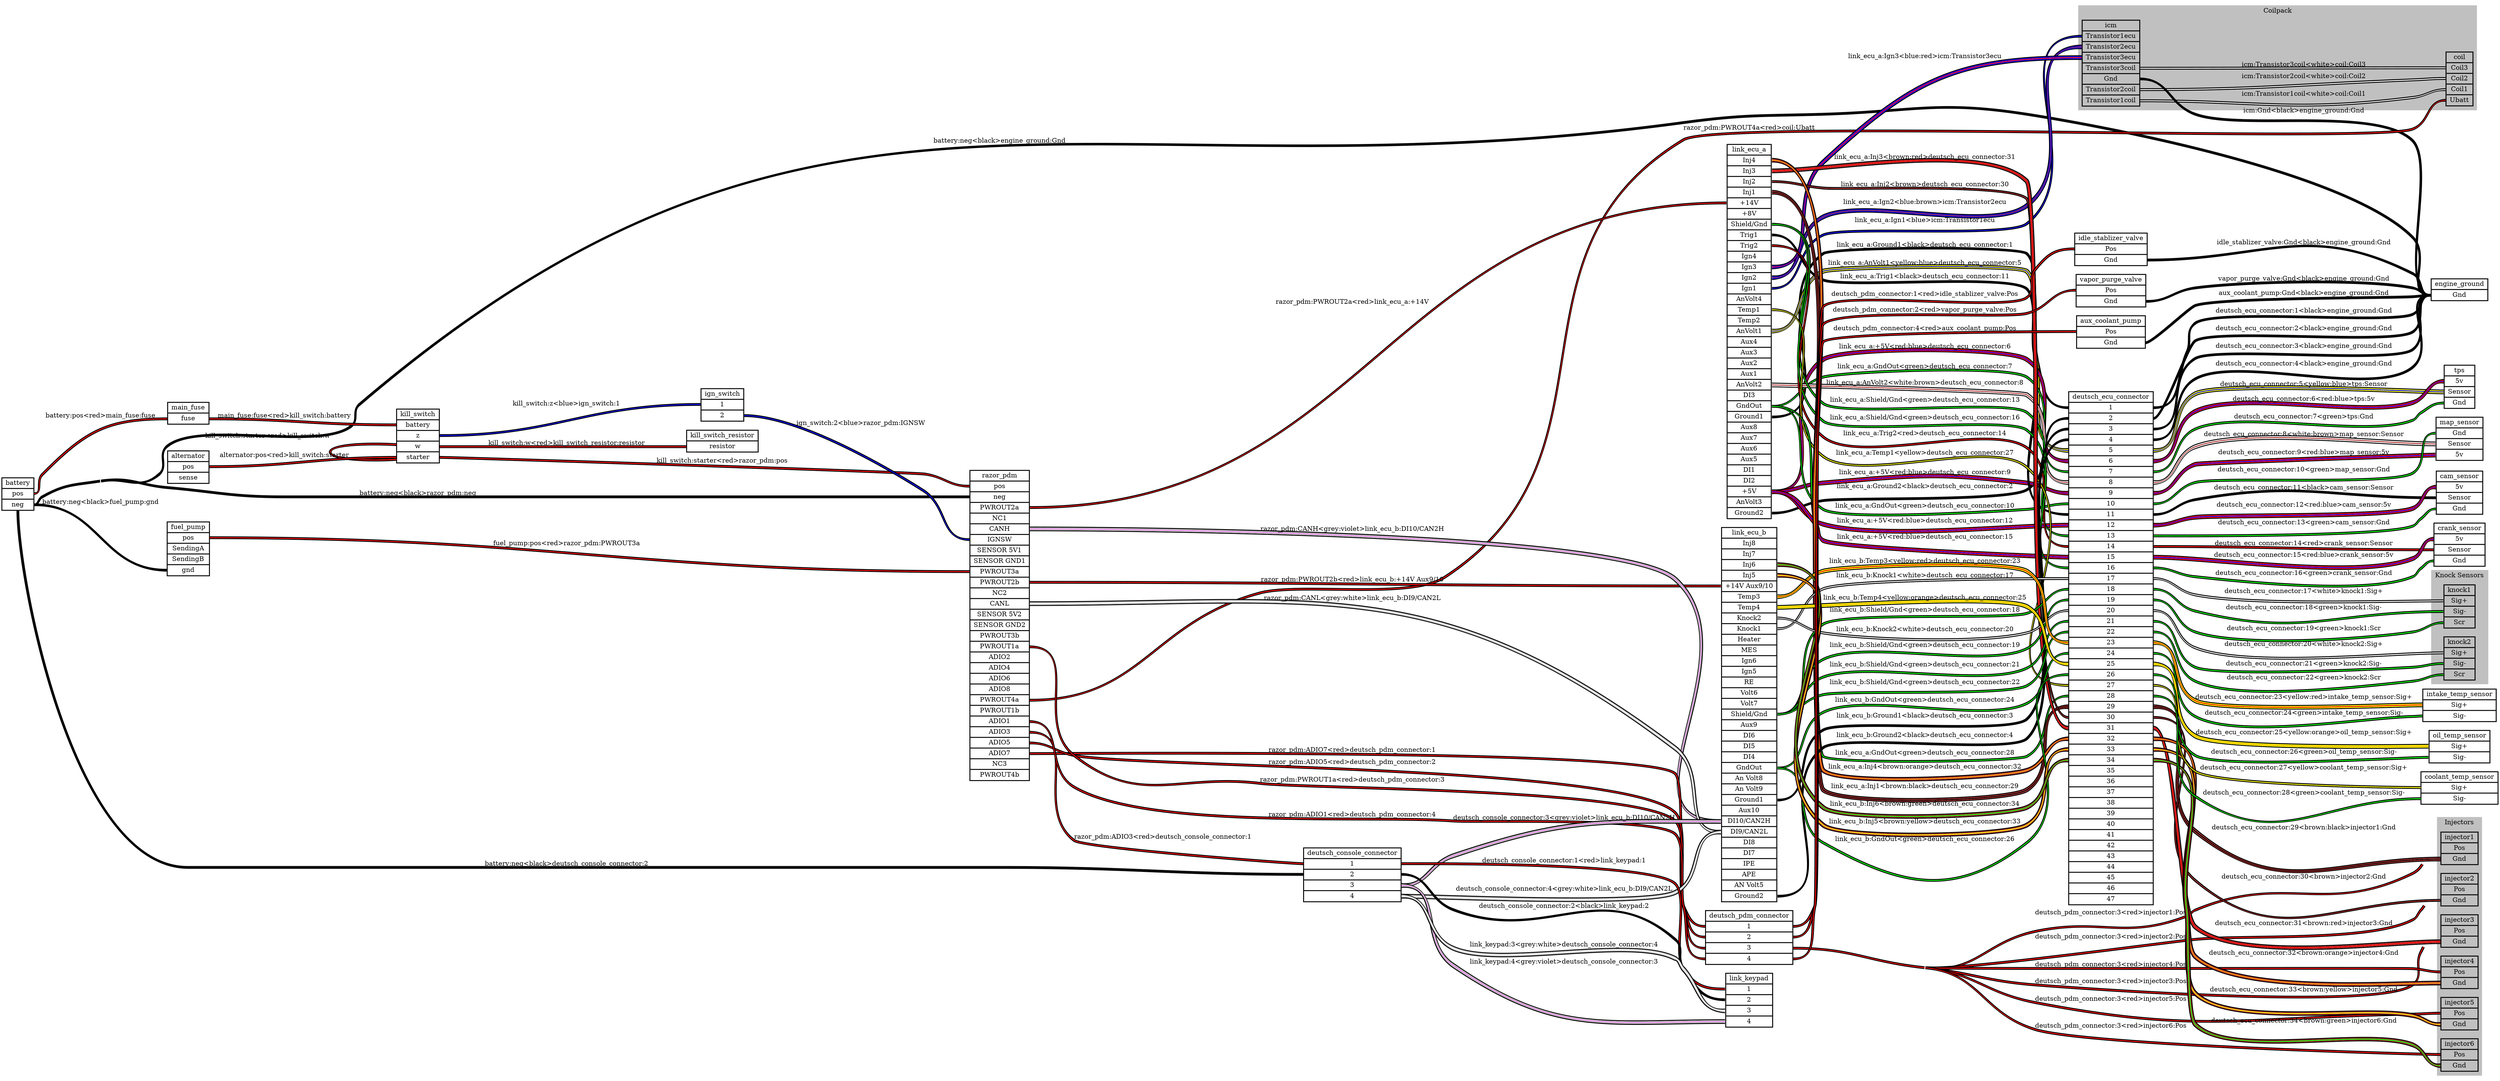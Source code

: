 graph "" {
	graph [bb="0,0,5375,2239.4",
		concentrate=True,
		rankdir=LR
	];
	node [label="\N"];
	subgraph "cluster_Knock Sensors" {
		graph [bb="5231.5,954.39,5353.5,1197.4",
			color=grey,
			label="Knock Sensors",
			lheight=0.21,
			lp="5292.5,1185.9",
			lwidth=1.47,
			style=filled
		];
		knock1	[height=1.2917,
			label="knock1 | <Sig+> Sig+ | <Sig-> Sig- | <Scr> Scr ",
			pos="5292,1119.4",
			rects="5258.5,1142.4,5325.5,1165.4 5258.5,1119.4,5325.5,1142.4 5258.5,1096.4,5325.5,1119.4 5258.5,1073.4,5325.5,1096.4",
			shape=record,
			style=bold,
			width=0.93056];
		knock2	[height=1.2917,
			label="knock2 | <Sig+> Sig+ | <Sig-> Sig- | <Scr> Scr ",
			pos="5292,1008.4",
			rects="5258.5,1031.4,5325.5,1054.4 5258.5,1008.4,5325.5,1031.4 5258.5,985.39,5325.5,1008.4 5258.5,962.39,5325.5,985.39",
			shape=record,
			style=bold,
			width=0.93056];
	}
	subgraph cluster_Injectors {
		graph [bb="5244,78.39,5340,627.39",
			color=grey,
			label=Injectors,
			lheight=0.21,
			lp="5292,615.89",
			lwidth=0.89,
			style=filled
		];
		injector1	[height=0.97222,
			label="injector1 | <Pos> Pos | <Gnd> Gnd ",
			pos="5292,561.39",
			rects="5252,572.89,5332,595.89 5252,549.89,5332,572.89 5252,526.89,5332,549.89",
			shape=record,
			style=bold,
			width=1.1111];
		injector2	[height=0.97222,
			label="injector2 | <Pos> Pos | <Gnd> Gnd ",
			pos="5292,473.39",
			rects="5252,484.89,5332,507.89 5252,461.89,5332,484.89 5252,438.89,5332,461.89",
			shape=record,
			style=bold,
			width=1.1111];
		injector3	[height=0.97222,
			label="injector3 | <Pos> Pos | <Gnd> Gnd ",
			pos="5292,385.39",
			rects="5252,396.89,5332,419.89 5252,373.89,5332,396.89 5252,350.89,5332,373.89",
			shape=record,
			style=bold,
			width=1.1111];
		injector4	[height=0.97222,
			label="injector4 | <Pos> Pos | <Gnd> Gnd ",
			pos="5292,297.39",
			rects="5252,308.89,5332,331.89 5252,285.89,5332,308.89 5252,262.89,5332,285.89",
			shape=record,
			style=bold,
			width=1.1111];
		injector5	[height=0.97222,
			label="injector5 | <Pos> Pos | <Gnd> Gnd ",
			pos="5292,209.39",
			rects="5252,220.89,5332,243.89 5252,197.89,5332,220.89 5252,174.89,5332,197.89",
			shape=record,
			style=bold,
			width=1.1111];
		injector6	[height=0.97222,
			label="injector6 | <Pos> Pos | <Gnd> Gnd ",
			pos="5292,121.39",
			rects="5252,132.89,5332,155.89 5252,109.89,5332,132.89 5252,86.89,5332,109.89",
			shape=record,
			style=bold,
			width=1.1111];
	}
	subgraph cluster_Coilpack {
		graph [bb="4471.5,2008.4,5329,2231.4",
			color=grey,
			label=Coilpack,
			lheight=0.21,
			lp="4900.2,2219.9",
			lwidth=0.85,
			style=filled
		];
		icm	[height=2.5694,
			label="icm | <Transistor1ecu> Transistor1ecu | <Transistor2ecu> Transistor2ecu | <Transistor3ecu> Transistor3ecu | <Transistor3coil> Transistor3coil | <\
Gnd> Gnd | <Transistor2coil> Transistor2coil | <Transistor1coil> Transistor1coil ",
			pos="4541.5,2108.4",
			rects="4479.5,2177.4,4603.5,2200.4 4479.5,2154.4,4603.5,2177.4 4479.5,2131.4,4603.5,2154.4 4479.5,2108.4,4603.5,2131.4 4479.5,2085.4,4603.5,\
2108.4 4479.5,2062.4,4603.5,2085.4 4479.5,2039.4,4603.5,2062.4 4479.5,2016.4,4603.5,2039.4",
			shape=record,
			style=bold,
			width=1.7222];
		coil	[height=1.6111,
			label="coil | <Coil3> Coil3 | <Coil2> Coil2 | <Coil1> Coil1 | <Ubatt> Ubatt ",
			pos="5292,2089.4",
			rects="5263,2123.9,5321,2146.9 5263,2100.9,5321,2123.9 5263,2077.9,5321,2100.9 5263,2054.9,5321,2077.9 5263,2031.9,5321,2054.9",
			shape=record,
			style=bold,
			width=0.80556];
		icm:Transistor1coil -- coil:Coil1	[color="black:white:black",
			label="icm:Transistor1coil<white>coil:Coil1",
			labeltooltip="icm:Transistor1coil<white>coil:Coil1",
			lp="4957,2067.9",
			penwidth=2,
			pos="4604.5,2027.4 4657.4,2027.4 4670.3,2033.9 4723,2037.4 4930.8,2051.3 4983.2,2046.5 5191,2060.4 5222.6,2062.5 5230.3,2066.4 5262,2066.4"];
		icm:Transistor2coil -- coil:Coil2	[color="black:white:black",
			label="icm:Transistor2coil<white>coil:Coil2",
			labeltooltip="icm:Transistor2coil<white>coil:Coil2",
			lp="4957,2099.9",
			penwidth=2,
			pos="4604.5,2050.4 4658.3,2050.4 4669.5,2069.1 4723,2075.4 4961,2103.4 5022.4,2089.4 5262,2089.4"];
		icm:Transistor3coil -- coil:Coil3	[color="black:white:black",
			label="icm:Transistor3coil<white>coil:Coil3",
			labeltooltip="icm:Transistor3coil<white>coil:Coil3",
			lp="4957,2125.9",
			penwidth=2,
			pos="4604.5,2096.4 4657.6,2096.4 4670,2108 4723,2111.4 4962.1,2126.7 5022.4,2112.4 5262,2112.4"];
	}
	engine_ground	[height=0.65278,
		label="engine_ground | <Gnd> Gnd ",
		pos="5292,1798.4",
		rects="5231,1798.4,5353,1821.4 5231,1775.4,5353,1798.4",
		shape=record,
		style=bold,
		width=1.6944];
	icm:Gnd -- engine_ground:Gnd	[color="black:black:black",
		label="icm:Gnd<black>engine_ground:Gnd",
		labeltooltip="icm:Gnd<black>engine_ground:Gnd",
		lp="4957,2025.9",
		penwidth=2,
		pos="4604.5,2073.4 4662.6,2073.4 4667.2,2034.4 4723,2018.4 4823.7,1989.5 5113.4,2030.8 5191,1960.4 5249.7,1907.1 5150.7,1786.4 5230,1786.4"];
	battery	[height=0.97222,
		label="battery | <pos> pos | <neg> neg ",
		pos="34.5,767.39",
		rects="0,778.89,69,801.89 0,755.89,69,778.89 0,732.89,69,755.89",
		shape=record,
		style=bold,
		width=0.95833];
	battery:neg -- engine_ground:Gnd	[color="black:black:black",
		label="battery:neg<black>engine_ground:Gnd",
		labeltooltip="battery:neg<black>engine_ground:Gnd",
		lp="2148.5,1953.9",
		penwidth=2,
		pos="69,744.39 99.834,744.39 78.895,781.64 87,811.39 224.56,1316.3 -122.83,1946.4 400.5,1946.4 400.5,1946.4 400.5,1946.4 4542.5,1946.4 \
4687,1946.4 5076.4,1986.4 5191,1898.4 5232.8,1866.3 5177.3,1786.4 5230,1786.4"];
	main_fuse	[height=0.65278,
		label="main_fuse | <fuse> fuse ",
		pos="401.5,735.39",
		rects="357,735.39,446,758.39 357,712.39,446,735.39",
		shape=record,
		style=bold,
		width=1.2361];
	battery:pos -- main_fuse:fuse	[color="black:red:black",
		label="battery:pos<red>main_fuse:fuse",
		labeltooltip="battery:pos<red>main_fuse:fuse",
		lp="212.5,752.89",
		penwidth=2,
		pos="69,767.39 81.633,767.39 75.814,751.26 87,745.39 193.21,689.64 236.05,723.39 356,723.39"];
	razor_pdm	[height=9.2778,
		label="razor_pdm | <pos> pos | <neg> neg | <PWROUT2a> PWROUT2a | <NC1> NC1 | <CANH> CANH | <IGNSW> IGNSW | <SENSOR 5V1> SENSOR 5V1 | <SENSOR \
GND1> SENSOR GND1 | <PWROUT3a> PWROUT3a | <PWROUT2b> PWROUT2b | <NC2> NC2 | <CANL> CANL | <SENSOR 5V2> SENSOR 5V2 | <SENSOR GND2> \
SENSOR GND2 | <PWROUT3b> PWROUT3b | <PWROUT1a> PWROUT1a | <ADIO2> ADIO2 | <ADIO4> ADIO4 | <ADIO6> ADIO6 | <ADIO8> ADIO8 | <PWROUT4a> \
PWROUT4a | <PWROUT1b> PWROUT1b | <ADIO1> ADIO1 | <ADIO3> ADIO3 | <ADIO5> ADIO5 | <ADIO7> ADIO7 | <NC3> NC3 | <PWROUT4b> PWROUT4b ",
		pos="2148.5,569.39",
		rects="2084.5,879.89,2212.5,902.89 2084.5,856.89,2212.5,879.89 2084.5,833.89,2212.5,856.89 2084.5,810.89,2212.5,833.89 2084.5,787.89,2212.5,\
810.89 2084.5,764.89,2212.5,787.89 2084.5,741.89,2212.5,764.89 2084.5,718.89,2212.5,741.89 2084.5,695.89,2212.5,718.89 2084.5,672.89,\
2212.5,695.89 2084.5,649.89,2212.5,672.89 2084.5,626.89,2212.5,649.89 2084.5,603.89,2212.5,626.89 2084.5,580.89,2212.5,603.89 2084.5,\
557.89,2212.5,580.89 2084.5,534.89,2212.5,557.89 2084.5,511.89,2212.5,534.89 2084.5,488.89,2212.5,511.89 2084.5,465.89,2212.5,488.89 \
2084.5,442.89,2212.5,465.89 2084.5,419.89,2212.5,442.89 2084.5,396.89,2212.5,419.89 2084.5,373.89,2212.5,396.89 2084.5,350.89,2212.5,\
373.89 2084.5,327.89,2212.5,350.89 2084.5,304.89,2212.5,327.89 2084.5,281.89,2212.5,304.89 2084.5,258.89,2212.5,281.89 2084.5,235.89,\
2212.5,258.89",
		shape=record,
		style=bold,
		width=1.7778];
	battery:neg -- razor_pdm:neg	[color="black:black:black",
		label="battery:neg<black>razor_pdm:neg",
		labeltooltip="battery:neg<black>razor_pdm:neg",
		lp="896,585.89",
		penwidth=2,
		pos="609.5,592.39 850.04,579.67 1498.4,481.47 1693,623.39 1712.4,637.55 1692.7,658.84 1711,674.39 1806.4,755.25 1880.8,659.02 1988,723.39 \
2046.9,758.77 2014.8,845.05 2083.1,845.39"];
	fuel_pump	[height=1.6111,
		label="fuel_pump | <pos> pos | <SendingA> SendingA | <SendingB> SendingB | <gnd> gnd ",
		pos="401.5,835.39",
		rects="356,869.89,447,892.89 356,846.89,447,869.89 356,823.89,447,846.89 356,800.89,447,823.89 356,777.89,447,800.89",
		shape=record,
		style=bold,
		width=1.2639];
	battery:neg -- fuel_pump:gnd	[color="black:black:black",
		label="battery:neg<black>fuel_pump:gnd",
		labeltooltip="battery:neg<black>fuel_pump:gnd",
		lp="212.5,799.89",
		penwidth=2,
		pos="69,744.39 79.704,744.39 77.214,756.05 87,760.39 196.94,809.1 235.75,789.39 356,789.39"];
	deutsch_console_connector	[height=1.6111,
		label="deutsch_console_connector | <1> 1 | <2> 2 | <3> 3 | <4> 4 ",
		pos="2908,123.39",
		rects="2803,157.89,3013,180.89 2803,134.89,3013,157.89 2803,111.89,3013,134.89 2803,88.89,3013,111.89 2803,65.89,3013,88.89",
		shape=record,
		style=bold,
		width=2.9167];
	battery:neg -- deutsch_console_connector:2	[color="black:black:black",
		label="battery:neg<black>deutsch_console_connector:2",
		labeltooltip="battery:neg<black>deutsch_console_connector:2",
		lp="1216,487.89",
		penwidth=2,
		pos="69,744.39 86.889,744.39 73.591,720.23 87,708.39 182.05,624.47 232.03,639.99 356,613.39 465.67,589.85 495.57,599.66 607.5,592.39;\
609.5,592.39 649.42,588.54 1966.6,234.06 2006,226.39 2356.1,158.14 2445.3,123.39 2802,123.39"];
	kill_switch	[height=1.6111,
		label="kill_switch | <battery> battery | <z> z | <w> w | <starter> starter ",
		pos="896,703.39",
		rects="850,737.89,942,760.89 850,714.89,942,737.89 850,691.89,942,714.89 850,668.89,942,691.89 850,645.89,942,668.89",
		shape=record,
		style=bold,
		width=1.2778];
	main_fuse:fuse -- kill_switch:battery	[color="black:red:black",
		label="main_fuse:fuse<red>kill_switch:battery",
		labeltooltip="main_fuse:fuse<red>kill_switch:battery",
		lp="608.5,732.89",
		penwidth=2,
		pos="447,723.39 625.67,723.39 670.33,726.39 849,726.39"];
	razor_pdm:PWROUT4a -- coil:Ubatt	[color="black:red:black",
		label="razor_pdm:PWROUT4a<red>coil:Ubatt",
		labeltooltip="razor_pdm:PWROUT4a<red>coil:Ubatt",
		lp="3762.5,1978.9",
		penwidth=2,
		pos="2213.5,408.39 2276.6,408.39 2253.5,483.34 2309,513.39 2624.9,684.53 2826.6,417.8 3107,642.39 3587.1,1026.9 3131.2,1555.3 3621,1927.4 \
3728.2,2008.8 3787.8,1950.8 3922,1960.4 4062.7,1970.4 5055.4,1963.6 5191,2002.4 5226,2012.4 5225.6,2043.4 5262,2043.4"];
	razor_pdm:ADIO3 -- deutsch_console_connector:1	[color="black:red:black",
		label="razor_pdm:ADIO3<red>deutsch_console_connector:1",
		labeltooltip="razor_pdm:ADIO3<red>deutsch_console_connector:1",
		lp="2500,330.89",
		penwidth=2,
		pos="2213.5,339.39 2268.2,339.39 2646,252.42 2691,221.39 2702.6,213.41 2698.5,204.71 2709,195.39 2744,164.41 2755.3,146.39 2802,146.39"];
	link_ecu_a	[height=11.194,
		label="link_ecu_a | <Inj4> Inj4 | <Inj3> Inj3 | <Inj2> Inj2 | <Inj1> Inj1 | <+14V> +14V | <+8V> +8V | <Shield/Gnd> Shield/Gnd | <Trig1> \
Trig1 | <Trig2> Trig2 | <Ign4> Ign4 | <Ign3> Ign3 | <Ign2> Ign2 | <Ign1> Ign1 | <AnVolt4> AnVolt4 | <Temp1> Temp1 | <Temp2> Temp2 | <\
AnVolt1> AnVolt1 | <Aux4> Aux4 | <Aux3> Aux3 | <Aux2> Aux2 | <Aux1> Aux1 | <AnVolt2> AnVolt2 | <DI3> DI3 | <GndOut> GndOut | <Ground1> \
Ground1 | <Aux8> Aux8 | <Aux7> Aux7 | <Aux6> Aux6 | <Aux5> Aux5 | <DI1> DI1 | <DI2> DI2 | <+5V> +5V | <AnVolt3> AnVolt3 | <Ground2> \
Ground2 ",
		pos="3762.5,1515.4",
		rects="3715,1894.9,3810,1917.9 3715,1871.9,3810,1894.9 3715,1848.9,3810,1871.9 3715,1825.9,3810,1848.9 3715,1802.9,3810,1825.9 3715,1779.9,\
3810,1802.9 3715,1756.9,3810,1779.9 3715,1733.9,3810,1756.9 3715,1710.9,3810,1733.9 3715,1687.9,3810,1710.9 3715,1664.9,3810,1687.9 \
3715,1641.9,3810,1664.9 3715,1618.9,3810,1641.9 3715,1595.9,3810,1618.9 3715,1572.9,3810,1595.9 3715,1549.9,3810,1572.9 3715,1526.9,\
3810,1549.9 3715,1503.9,3810,1526.9 3715,1480.9,3810,1503.9 3715,1457.9,3810,1480.9 3715,1434.9,3810,1457.9 3715,1411.9,3810,1434.9 \
3715,1388.9,3810,1411.9 3715,1365.9,3810,1388.9 3715,1342.9,3810,1365.9 3715,1319.9,3810,1342.9 3715,1296.9,3810,1319.9 3715,1273.9,\
3810,1296.9 3715,1250.9,3810,1273.9 3715,1227.9,3810,1250.9 3715,1204.9,3810,1227.9 3715,1181.9,3810,1204.9 3715,1158.9,3810,1181.9 \
3715,1135.9,3810,1158.9 3715,1112.9,3810,1135.9",
		shape=record,
		style=bold,
		width=1.3194];
	razor_pdm:PWROUT2a -- link_ecu_a:"+14V"	[color="black:red:black",
		label="razor_pdm:PWROUT2a<red>link_ecu_a:+14V",
		labeltooltip="razor_pdm:PWROUT2a<red>link_ecu_a:+14V",
		lp="2908,1495.9",
		penwidth=2,
		pos="2213.5,822.39 3007.2,822.39 2919.8,1791.4 3713.5,1791.4"];
	link_ecu_b	[height=11.194,
		label="link_ecu_b | <Inj8> Inj8 | <Inj7> Inj7 | <Inj6> Inj6 | <Inj5> Inj5 | <+14V Aux9/10> +14V Aux9/10 | <Temp3> Temp3 | <Temp4> Temp4 | <\
Knock2> Knock2 | <Knock1> Knock1 | <Heater> Heater | <MES> MES | <Ign6> Ign6 | <Ign5> Ign5 | <RE> RE | <Volt6> Volt6 | <Volt7> Volt7 | <\
Shield/Gnd> Shield/Gnd | <Aux9> Aux9 | <DI6> DI6 | <DI5> DI5 | <DI4> DI4 | <GndOut> GndOut | <An Volt8> An Volt8 | <An Volt9> An \
Volt9 | <Ground1> Ground1 | <Aux10> Aux10 | <DI10/CAN2H> DI10/CAN2H | <DI9/CAN2L> DI9/CAN2L | <DI8> DI8 | <DI7> DI7 | <IPE> IPE | <\
APE> APE | <AN Volt5> AN Volt5 | <Ground2> Ground2 ",
		pos="3762.5,691.39",
		rects="3703,1070.9,3822,1093.9 3703,1047.9,3822,1070.9 3703,1024.9,3822,1047.9 3703,1001.9,3822,1024.9 3703,978.89,3822,1001.9 3703,955.89,\
3822,978.89 3703,932.89,3822,955.89 3703,909.89,3822,932.89 3703,886.89,3822,909.89 3703,863.89,3822,886.89 3703,840.89,3822,863.89 \
3703,817.89,3822,840.89 3703,794.89,3822,817.89 3703,771.89,3822,794.89 3703,748.89,3822,771.89 3703,725.89,3822,748.89 3703,702.89,\
3822,725.89 3703,679.89,3822,702.89 3703,656.89,3822,679.89 3703,633.89,3822,656.89 3703,610.89,3822,633.89 3703,587.89,3822,610.89 \
3703,564.89,3822,587.89 3703,541.89,3822,564.89 3703,518.89,3822,541.89 3703,495.89,3822,518.89 3703,472.89,3822,495.89 3703,449.89,\
3822,472.89 3703,426.89,3822,449.89 3703,403.89,3822,426.89 3703,380.89,3822,403.89 3703,357.89,3822,380.89 3703,334.89,3822,357.89 \
3703,311.89,3822,334.89 3703,288.89,3822,311.89",
		shape=record,
		style=bold,
		width=1.6528];
	razor_pdm:PWROUT2b -- link_ecu_b:"+14V Aux9/10"	[color="black:red:black",
		label="razor_pdm:PWROUT2b<red>link_ecu_b:+14V Aux9/10",
		labeltooltip="razor_pdm:PWROUT2b<red>link_ecu_b:+14V Aux9/10",
		lp="2908,714.89",
		penwidth=2,
		pos="2213.5,661.39 2257.6,661.39 2265.5,681.09 2309,688.39 2451,712.23 3483.3,682.27 3603,762.39 3687,818.63 3600.4,967.39 3701.5,967.39"];
	razor_pdm:CANH -- link_ecu_b:"DI10/CAN2H"	[color="black:grey:violet:grey:black",
		label="razor_pdm:CANH<grey:violet>link_ecu_b:DI10/CAN2H",
		labeltooltip="razor_pdm:CANH<grey:violet>link_ecu_b:DI10/CAN2H",
		lp="2908,924.89",
		penwidth=2,
		pos="2213.5,776.39 2831.2,776.39 3104,1113.5 3603,749.39 3712.3,669.65 3566.2,461.39 3701.5,461.39"];
	razor_pdm:CANL -- link_ecu_b:"DI9/CAN2L"	[color="black:grey:white:grey:black",
		label="razor_pdm:CANL<grey:white>link_ecu_b:DI9/CAN2L",
		labeltooltip="razor_pdm:CANL<grey:white>link_ecu_b:DI9/CAN2L",
		lp="2908,581.89",
		penwidth=2,
		pos="2213.5,615.39 2879.5,615.39 3035.5,438.39 3701.5,438.39"];
	deutsch_pdm_connector	[height=1.6111,
		label="deutsch_pdm_connector | <1> 1 | <2> 2 | <3> 3 | <4> 4 ",
		pos="3762.5,212.39",
		rects="3668.5,246.89,3856.5,269.89 3668.5,223.89,3856.5,246.89 3668.5,200.89,3856.5,223.89 3668.5,177.89,3856.5,200.89 3668.5,154.89,3856.5,\
177.89",
		shape=record,
		style=bold,
		width=2.6111];
	razor_pdm:ADIO7 -- deutsch_pdm_connector:1	[color="black:red:black",
		label="razor_pdm:ADIO7<red>deutsch_pdm_connector:1",
		labeltooltip="razor_pdm:ADIO7<red>deutsch_pdm_connector:1",
		lp="2908,348.89",
		penwidth=2,
		pos="2213.5,293.39 2312.9,293.39 3025.5,284.44 3107,341.39 3122.6,352.33 3108.9,370.1 3125,380.39 3214.5,437.64 3521.6,448.59 3603,380.39 \
3638,351.11 3599.4,319.52 3621,279.39 3634.5,254.35 3639,235.39 3667.5,235.39"];
	razor_pdm:ADIO5 -- deutsch_pdm_connector:2	[color="black:red:black",
		label="razor_pdm:ADIO5<red>deutsch_pdm_connector:2",
		labeltooltip="razor_pdm:ADIO5<red>deutsch_pdm_connector:2",
		lp="2908,268.89",
		penwidth=2,
		pos="2213.5,316.39 2257.7,316.39 2265.4,295.9 2309,288.39 2383.5,275.56 3591.9,212.39 3667.5,212.39"];
	razor_pdm:PWROUT1a -- deutsch_pdm_connector:3	[color="black:red:black",
		label="razor_pdm:PWROUT1a<red>deutsch_pdm_connector:3",
		labeltooltip="razor_pdm:PWROUT1a<red>deutsch_pdm_connector:3",
		lp="2908,485.89",
		penwidth=2,
		pos="2213.5,523.39 2291.3,523.39 3545,407.2 3603,355.39 3628.9,332.26 3608.9,311.94 3621,279.39 3636.6,237.17 3622.5,189.39 3667.5,189.39"];
	razor_pdm:ADIO1 -- deutsch_pdm_connector:4	[color="black:red:black",
		label="razor_pdm:ADIO1<red>deutsch_pdm_connector:4",
		labeltooltip="razor_pdm:ADIO1<red>deutsch_pdm_connector:4",
		lp="2908,228.89",
		penwidth=2,
		pos="2213.5,362.39 2425.9,362.39 2533.1,484.43 2691,342.39 2731.4,306.03 2668.9,258.06 2709,221.39 2728.7,203.4 3640.8,166.39 3667.5,\
166.39"];
	fuel_pump:pos -- razor_pdm:PWROUT3a	[color="black:red:black",
		label="fuel_pump:pos<red>razor_pdm:PWROUT3a",
		labeltooltip="fuel_pump:pos<red>razor_pdm:PWROUT3a",
		lp="1216,881.89",
		penwidth=2,
		pos="447,858.39 1001.1,858.39 1147.8,915.5 1693,816.39 1873.2,783.62 1900.3,684.39 2083.5,684.39"];
	deutsch_console_connector:3 -- link_ecu_b:"DI10/CAN2H"	[color="black:grey:violet:grey:black",
		label="deutsch_console_connector:3<grey:violet>link_ecu_b:DI10/CAN2H",
		labeltooltip="deutsch_console_connector:3<grey:violet>link_ecu_b:DI10/CAN2H",
		lp="3364,474.89",
		penwidth=2,
		pos="3014,100.39 3073.1,100.39 3080.7,142.46 3107,195.39 3131.4,244.49 3088.2,276.78 3125,317.39 3302.3,513.08 3437.4,461.39 3701.5,461.39"];
	deutsch_console_connector:4 -- link_ecu_b:"DI9/CAN2L"	[color="black:grey:white:grey:black",
		label="deutsch_console_connector:4<grey:white>link_ecu_b:DI9/CAN2L",
		labeltooltip="deutsch_console_connector:4<grey:white>link_ecu_b:DI9/CAN2L",
		lp="3364,305.89",
		penwidth=2,
		pos="3014,77.39 3077.5,77.39 3068.5,138.38 3125,167.39 3321,268.01 3422.8,171.73 3603,298.39 3665.2,342.13 3625.4,438.39 3701.5,438.39"];
	link_keypad	[height=1.6111,
		label="link_keypad | <1> 1 | <2> 2 | <3> 3 | <4> 4 ",
		pos="3762.5,78.39",
		rects="3712,112.89,3813,135.89 3712,89.89,3813,112.89 3712,66.89,3813,89.89 3712,43.89,3813,66.89 3712,20.89,3813,43.89",
		shape=record,
		style=bold,
		width=1.4028];
	deutsch_console_connector:1 -- link_keypad:1	[color="black:red:black",
		label="deutsch_console_connector:1<red>link_keypad:1",
		labeltooltip="deutsch_console_connector:1<red>link_keypad:1",
		lp="3364,155.89",
		penwidth=2,
		pos="3014,146.39 3276,146.39 3343.1,156.8 3603,124.39 3651.5,118.34 3661.6,101.39 3710.5,101.39"];
	deutsch_console_connector:2 -- link_keypad:2	[color="black:black:black",
		label="deutsch_console_connector:2<black>link_keypad:2",
		labeltooltip="deutsch_console_connector:2<black>link_keypad:2",
		lp="3364,112.89",
		penwidth=2,
		pos="3014,123.39 3064,123.39 3075.3,110.39 3125,105.39 3336.5,84.113 3390.7,98.504 3603,86.39 3650.8,83.661 3662.6,78.39 3710.5,78.39"];
	kill_switch:starter -- razor_pdm:pos	[color="black:red:black",
		label="kill_switch:starter<red>razor_pdm:pos",
		labeltooltip="kill_switch:starter<red>razor_pdm:pos",
		lp="1551.5,655.89",
		penwidth=2,
		pos="943,657.39 1026.3,657.39 1627.3,597.1 1693,648.39 1719,668.69 1689.3,695.57 1711,720.39 1828.3,854.46 1905.4,868.39 2083.5,868.39"];
	kill_switch:starter -- kill_switch:w	[color="black:red:black",
		label="kill_switch:starter<red>kill_switch:w",
		labeltooltip="kill_switch:starter<red>kill_switch:w",
		lp="572.5,703.39",
		penwidth=2,
		pos="849.97,653.03 785.84,649.29 707,652.67 707,668.89 707,685.11 785.84,688.49 849.97,684.75"];
	kill_switch_resistor	[height=0.65278,
		label="kill_switch_resistor | <resistor> resistor ",
		pos="1551.5,695.39",
		rects="1474.5,695.39,1628.5,718.39 1474.5,672.39,1628.5,695.39",
		shape=record,
		style=bold,
		width=2.1389];
	kill_switch:w -- kill_switch_resistor:resistor	[color="black:red:black",
		label="kill_switch:w<red>kill_switch_resistor:resistor",
		labeltooltip="kill_switch:w<red>kill_switch_resistor:resistor",
		lp="1216,689.89",
		penwidth=2,
		pos="943,680.39 1178.8,680.39 1237.7,683.39 1473.5,683.39"];
	ign_switch	[height=0.97222,
		label="ign_switch | <1> 1 | <2> 2 ",
		pos="1551.5,772.39",
		rects="1505.5,783.89,1597.5,806.89 1505.5,760.89,1597.5,783.89 1505.5,737.89,1597.5,760.89",
		shape=record,
		style=bold,
		width=1.2778];
	kill_switch:z -- ign_switch:1	[color="black:blue:black",
		label="kill_switch:z<blue>ign_switch:1",
		labeltooltip="kill_switch:z<blue>ign_switch:1",
		lp="1216,773.89",
		penwidth=2,
		pos="943,703.39 1194.4,703.39 1253.1,772.39 1504.5,772.39"];
	link_ecu_a:Ign1 -- icm:Transistor1ecu	[color="black:blue:black",
		label="link_ecu_a:Ign1<blue>icm:Transistor1ecu",
		labeltooltip="link_ecu_a:Ign1<blue>icm:Transistor1ecu",
		lp="4141,1784.9",
		penwidth=2,
		pos="3811.5,1607.4 3894.7,1607.4 3848.7,1719.2 3922,1758.4 3965,1781.4 4321.5,1747.6 4360,1777.4 4502.9,1888.1 4297.8,2166.4 4478.5,2166.4"];
	link_ecu_a:Ign2 -- icm:Transistor2ecu	[color="black:blue:brown:blue:black",
		label="link_ecu_a:Ign2<blue:brown>icm:Transistor2ecu",
		labeltooltip="link_ecu_a:Ign2<blue:brown>icm:Transistor2ecu",
		lp="4141,1881.9",
		penwidth=2,
		pos="3811.5,1630.4 3913.4,1630.4 3836.9,1775.3 3922,1831.4 4085.3,1939.1 4201.6,1759.6 4360,1874.4 4465.8,1951 4347.9,2143.4 4478.5,2143.4"];
	link_ecu_a:Ign3 -- icm:Transistor3ecu	[color="black:blue:red:blue:black",
		label="link_ecu_a:Ign3<blue:red>icm:Transistor3ecu",
		labeltooltip="link_ecu_a:Ign3<blue:red>icm:Transistor3ecu",
		lp="4141,2121.9",
		penwidth=2,
		pos="3811.5,1653.4 3927.3,1653.4 3838.3,1809.3 3922,1889.4 4115.5,2074.5 4210.7,2120.4 4478.5,2120.4"];
	deutsch_ecu_connector	[height=15.347,
		label="deutsch_ecu_connector | <1> 1 | <2> 2 | <3> 3 | <4> 4 | <5> 5 | <6> 6 | <7> 7 | <8> 8 | <9> 9 | <10> 10 | <11> 11 | <12> 12 | <13> \
13 | <14> 14 | <15> 15 | <16> 16 | <17> 17 | <18> 18 | <19> 19 | <20> 20 | <21> 21 | <22> 22 | <23> 23 | <24> 24 | <25> 25 | <26> \
26 | <27> 27 | <28> 28 | <29> 29 | <30> 30 | <31> 31 | <32> 32 | <33> 33 | <34> 34 | <35> 35 | <36> 36 | <37> 37 | <38> 38 | <39> \
39 | <40> 40 | <41> 41 | <42> 42 | <43> 43 | <44> 44 | <45> 45 | <46> 46 | <47> 47 ",
		pos="4541.5,1111.4",
		rects="4450.5,1640.4,4632.5,1663.4 4450.5,1617.4,4632.5,1640.4 4450.5,1594.4,4632.5,1617.4 4450.5,1571.4,4632.5,1594.4 4450.5,1548.4,4632.5,\
1571.4 4450.5,1525.4,4632.5,1548.4 4450.5,1502.4,4632.5,1525.4 4450.5,1479.4,4632.5,1502.4 4450.5,1456.4,4632.5,1479.4 4450.5,1433.4,\
4632.5,1456.4 4450.5,1410.4,4632.5,1433.4 4450.5,1387.4,4632.5,1410.4 4450.5,1364.4,4632.5,1387.4 4450.5,1341.4,4632.5,1364.4 4450.5,\
1318.4,4632.5,1341.4 4450.5,1295.4,4632.5,1318.4 4450.5,1272.4,4632.5,1295.4 4450.5,1249.4,4632.5,1272.4 4450.5,1226.4,4632.5,1249.4 \
4450.5,1203.4,4632.5,1226.4 4450.5,1180.4,4632.5,1203.4 4450.5,1157.4,4632.5,1180.4 4450.5,1134.4,4632.5,1157.4 4450.5,1111.4,4632.5,\
1134.4 4450.5,1088.4,4632.5,1111.4 4450.5,1065.4,4632.5,1088.4 4450.5,1042.4,4632.5,1065.4 4450.5,1019.4,4632.5,1042.4 4450.5,996.39,\
4632.5,1019.4 4450.5,973.39,4632.5,996.39 4450.5,950.39,4632.5,973.39 4450.5,927.39,4632.5,950.39 4450.5,904.39,4632.5,927.39 4450.5,\
881.39,4632.5,904.39 4450.5,858.39,4632.5,881.39 4450.5,835.39,4632.5,858.39 4450.5,812.39,4632.5,835.39 4450.5,789.39,4632.5,812.39 \
4450.5,766.39,4632.5,789.39 4450.5,743.39,4632.5,766.39 4450.5,720.39,4632.5,743.39 4450.5,697.39,4632.5,720.39 4450.5,674.39,4632.5,\
697.39 4450.5,651.39,4632.5,674.39 4450.5,628.39,4632.5,651.39 4450.5,605.39,4632.5,628.39 4450.5,582.39,4632.5,605.39 4450.5,559.39,\
4632.5,582.39",
		shape=record,
		style=bold,
		width=2.5278];
	link_ecu_a:Ground1 -- deutsch_ecu_connector:1	[color="black:black:black",
		label="link_ecu_a:Ground1<black>deutsch_ecu_connector:1",
		labeltooltip="link_ecu_a:Ground1<black>deutsch_ecu_connector:1",
		lp="4141,1664.9",
		penwidth=2,
		pos="3811.5,1331.4 3959,1331.4 3801.6,1559.2 3922,1644.4 3961.7,1672.5 4311.5,1648.4 4360,1644.4 4400.2,1641 4409.2,1629.4 4449.5,1629.4"];
	link_ecu_a:Ground2 -- deutsch_ecu_connector:2	[color="black:black:black",
		label="link_ecu_a:Ground2<black>deutsch_ecu_connector:2",
		labeltooltip="link_ecu_a:Ground2<black>deutsch_ecu_connector:2",
		lp="4141,1408.9",
		penwidth=2,
		pos="3811.5,1124.4 3934.6,1124.4 3820.8,1308.2 3922,1378.4 4002.1,1433.9 4279.9,1345.9 4360,1401.4 4441.7,1458 4350.1,1606.4 4449.5,1606.4"];
	link_ecu_a:AnVolt1 -- deutsch_ecu_connector:5	[color="black:yellow:blue:yellow:black",
		label="link_ecu_a:AnVolt1<yellow:blue>deutsch_ecu_connector:5",
		labeltooltip="link_ecu_a:AnVolt1<yellow:blue>deutsch_ecu_connector:5",
		lp="4141,1700.9",
		penwidth=2,
		pos="3811.5,1515.4 3898.3,1515.4 3845.2,1636 3922,1676.4 3965.1,1699.1 4317.3,1699.7 4360,1676.4 4424.5,1641.2 4376,1537.4 4449.5,1537.4"];
	link_ecu_a:"+5V" -- deutsch_ecu_connector:6	[color="black:red:blue:red:black",
		label="link_ecu_a:+5V<red:blue>deutsch_ecu_connector:6",
		labeltooltip="link_ecu_a:+5V<red:blue>deutsch_ecu_connector:6",
		lp="4141,1519.9",
		penwidth=2,
		pos="3811.5,1170.4 3962.8,1170.4 3800.7,1401.9 3922,1492.4 3945.5,1509.9 4420.2,1514.4 4449.5,1514.4"];
	link_ecu_a:GndOut -- deutsch_ecu_connector:7	[color="black:green:black",
		label="link_ecu_a:GndOut<green>deutsch_ecu_connector:7",
		labeltooltip="link_ecu_a:GndOut<green>deutsch_ecu_connector:7",
		lp="4141,1550.9",
		penwidth=2,
		pos="3811.5,1354.4 3903.9,1354.4 3841.2,1485.7 3922,1530.4 3964.6,1553.9 4312.4,1540.3 4360,1530.4 4402.5,1521.5 4406.1,1491.4 4449.5,\
1491.4"];
	link_ecu_a:AnVolt2 -- deutsch_ecu_connector:8	[color="black:white:brown:white:black",
		label="link_ecu_a:AnVolt2<white:brown>deutsch_ecu_connector:8",
		labeltooltip="link_ecu_a:AnVolt2<white:brown>deutsch_ecu_connector:8",
		lp="4141,1584.9",
		penwidth=2,
		pos="3811.5,1400.4 3898.7,1400.4 3844.9,1521.7 3922,1562.4 3965,1585.1 4315.3,1581.6 4360,1562.4 4413,1539.7 4391.8,1468.4 4449.5,1468.4"];
	link_ecu_a:"+5V" -- deutsch_ecu_connector:9	[color="black:red:blue:red:black",
		label="link_ecu_a:+5V<red:blue>deutsch_ecu_connector:9",
		labeltooltip="link_ecu_a:+5V<red:blue>deutsch_ecu_connector:9",
		lp="4141,1446.9",
		penwidth=2,
		pos="3811.5,1170.4 3931.4,1170.4 3823.1,1348.7 3922,1416.4 3962.2,1443.9 4311.4,1436.5 4360,1439.4 4399.8,1441.8 4409.6,1445.4 4449.5,\
1445.4"];
	link_ecu_a:GndOut -- deutsch_ecu_connector:10	[color="black:green:black",
		label="link_ecu_a:GndOut<green>deutsch_ecu_connector:10",
		labeltooltip="link_ecu_a:GndOut<green>deutsch_ecu_connector:10",
		lp="4141,1470.9",
		penwidth=2,
		pos="3811.5,1354.4 3877.7,1354.4 3860.2,1430.6 3922,1454.4 3967.4,1471.9 4312,1462.7 4360,1454.4 4401.6,1447.2 4407.3,1422.4 4449.5,1422.4"];
	link_ecu_a:Trig1 -- deutsch_ecu_connector:11	[color="black:black:black",
		label="link_ecu_a:Trig1<black>deutsch_ecu_connector:11",
		labeltooltip="link_ecu_a:Trig1<black>deutsch_ecu_connector:11",
		lp="4141,1632.9",
		penwidth=2,
		pos="3811.5,1722.4 3876.8,1722.4 3861.6,1650.4 3922,1625.4 4012.1,1588 4279.8,1651.9 4360,1596.4 4439.1,1541.7 4353.3,1399.4 4449.5,1399.4"];
	link_ecu_a:"+5V" -- deutsch_ecu_connector:12	[color="black:red:blue:red:black",
		label="link_ecu_a:+5V<red:blue>deutsch_ecu_connector:12",
		labeltooltip="link_ecu_a:+5V<red:blue>deutsch_ecu_connector:12",
		lp="4141,1366.9",
		penwidth=2,
		pos="3811.5,1170.4 3901.6,1170.4 3843.7,1295.7 3922,1340.4 3964.3,1364.5 4311.6,1353.8 4360,1359.4 4400.2,1364.1 4409,1376.4 4449.5,1376.4"];
	link_ecu_a:"Shield/Gnd" -- deutsch_ecu_connector:13	[color="black:green:black",
		label="link_ecu_a:Shield/Gnd<green>deutsch_ecu_connector:13",
		labeltooltip="link_ecu_a:Shield/Gnd<green>deutsch_ecu_connector:13",
		lp="4141,1819.9",
		penwidth=2,
		pos="3811.5,1745.4 3865.6,1745.4 3869.2,1784.8 3922,1796.4 3969.5,1806.8 4322.3,1827.2 4360,1796.4 4515.5,1669.2 4248.6,1353.4 4449.5,\
1353.4"];
	link_ecu_a:Trig2 -- deutsch_ecu_connector:14	[color="black:red:black",
		label="link_ecu_a:Trig2<red>deutsch_ecu_connector:14",
		labeltooltip="link_ecu_a:Trig2<red>deutsch_ecu_connector:14",
		lp="4141,1294.9",
		penwidth=2,
		pos="3811.5,1699.4 4001.1,1699.4 3771.6,1402.8 3922,1287.4 3960.6,1257.8 4312.5,1276.6 4360,1287.4 4403,1297.2 4405.4,1330.4 4449.5,1330.4"];
	link_ecu_a:"+5V" -- deutsch_ecu_connector:15	[color="black:red:blue:red:black",
		label="link_ecu_a:+5V<red:blue>deutsch_ecu_connector:15",
		labeltooltip="link_ecu_a:+5V<red:blue>deutsch_ecu_connector:15",
		lp="4141,1259.9",
		penwidth=2,
		pos="3811.5,1170.4 3866.6,1170.4 3868.9,1212 3922,1226.4 4110.2,1277.3 4174,1193.8 4360,1252.4 4404.5,1266.4 4402.8,1307.4 4449.5,1307.4"];
	link_ecu_a:"Shield/Gnd" -- deutsch_ecu_connector:16	[color="black:green:black",
		label="link_ecu_a:Shield/Gnd<green>deutsch_ecu_connector:16",
		labeltooltip="link_ecu_a:Shield/Gnd<green>deutsch_ecu_connector:16",
		lp="4141,1749.9",
		penwidth=2,
		pos="3811.5,1745.4 3842,1745.4 4336.9,1732.3 4360,1712.4 4507.1,1585.4 4255.2,1284.4 4449.5,1284.4"];
	link_ecu_a:Temp1 -- deutsch_ecu_connector:27	[color="black:yellow:black",
		label="link_ecu_a:Temp1<yellow>deutsch_ecu_connector:27",
		labeltooltip="link_ecu_a:Temp1<yellow>deutsch_ecu_connector:27",
		lp="4141,1180.9",
		penwidth=2,
		pos="3811.5,1561.4 3990.8,1561.4 3781.8,1285.1 3922,1173.4 3960.1,1143 4317,1173.4 4360,1150.4 4418.7,1119 4383,1030.4 4449.5,1030.4"];
	link_ecu_a:GndOut -- deutsch_ecu_connector:28	[color="black:green:black",
		label="link_ecu_a:GndOut<green>deutsch_ecu_connector:28",
		labeltooltip="link_ecu_a:GndOut<green>deutsch_ecu_connector:28",
		lp="4141,1138.9",
		penwidth=2,
		pos="3811.5,1354.4 3922.1,1354.4 3829.3,1191.7 3922,1131.4 3962.8,1104.8 4316.2,1133.8 4360,1112.4 4415.1,1085.5 4388.2,1007.4 4449.5,\
1007.4"];
	link_ecu_a:Inj1 -- deutsch_ecu_connector:29	[color="black:brown:black:brown:black",
		label="link_ecu_a:Inj1<brown:black>deutsch_ecu_connector:29",
		labeltooltip="link_ecu_a:Inj1<brown:black>deutsch_ecu_connector:29",
		lp="4141,1100.9",
		penwidth=2,
		pos="3811.5,1814.4 3973.6,1814.4 3801.3,1201.6 3922,1093.4 3958.3,1060.9 4315.4,1094.1 4360,1074.4 4411.6,1051.6 4393.1,984.39 4449.5,\
984.39"];
	link_ecu_a:Inj2 -- deutsch_ecu_connector:30	[color="black:brown:black",
		label="link_ecu_a:Inj2<brown>deutsch_ecu_connector:30",
		labeltooltip="link_ecu_a:Inj2<brown>deutsch_ecu_connector:30",
		lp="4141,1062.9",
		penwidth=2,
		pos="3811.5,1837.4 3855.4,1837.4 3889.5,1084.9 3922,1055.4 3958.1,1022.7 4314.6,1054 4360,1036.4 4408.4,1017.6 4397.6,961.39 4449.5,961.39"];
	link_ecu_a:Inj3 -- deutsch_ecu_connector:31	[color="black:brown:red:brown:black",
		label="link_ecu_a:Inj3<brown:red>deutsch_ecu_connector:31",
		labeltooltip="link_ecu_a:Inj3<brown:red>deutsch_ecu_connector:31",
		lp="4141,1024.9",
		penwidth=2,
		pos="3811.5,1860.4 3835.1,1860.4 3904.6,1033.3 3922,1017.4 3957.9,984.48 4313.7,1013.6 4360,998.39 4405.5,983.46 4401.6,938.39 4449.5,\
938.39"];
	link_ecu_a:Inj4 -- deutsch_ecu_connector:32	[color="black:brown:orange:brown:black",
		label="link_ecu_a:Inj4<brown:orange>deutsch_ecu_connector:32",
		labeltooltip="link_ecu_a:Inj4<brown:orange>deutsch_ecu_connector:32",
		lp="4141,986.89",
		penwidth=2,
		pos="3811.5,1883.4 3824.1,1883.4 3912.7,987.98 3922,979.39 3957.8,946.32 4312.9,972.66 4360,960.39 4403.1,949.18 4405,915.39 4449.5,915.39"];
	link_ecu_b:Ground1 -- deutsch_ecu_connector:3	[color="black:black:black",
		label="link_ecu_b:Ground1<black>deutsch_ecu_connector:3",
		labeltooltip="link_ecu_b:Ground1<black>deutsch_ecu_connector:3",
		lp="4141,1328.9",
		penwidth=2,
		pos="3823.5,507.39 3957.1,507.39 3889,970.58 3904,1103.4 3906.5,1125.5 3905.9,1287.1 3922,1302.4 3957.2,1336 4321,1292.2 4360,1321.4 \
4458.5,1395.1 4326.4,1583.4 4449.5,1583.4"];
	link_ecu_b:Ground2 -- deutsch_ecu_connector:4	[color="black:black:black",
		label="link_ecu_b:Ground2<black>deutsch_ecu_connector:4",
		labeltooltip="link_ecu_b:Ground2<black>deutsch_ecu_connector:4",
		lp="4141,838.89",
		penwidth=2,
		pos="3823.5,300.39 4053.5,300.39 3748.5,657.46 3922,808.39 3995.5,872.36 4288.7,764.91 4360,831.39 4479.4,942.71 4286.3,1560.4 4449.5,\
1560.4"];
	link_ecu_b:Knock1 -- deutsch_ecu_connector:17	[color="black:white:black",
		label="link_ecu_b:Knock1<white>deutsch_ecu_connector:17",
		labeltooltip="link_ecu_b:Knock1<white>deutsch_ecu_connector:17",
		lp="4141,876.89",
		penwidth=2,
		pos="3823.5,875.39 3867.4,875.39 3878.2,870.72 3922,869.39 3970.6,867.91 4321.9,839.05 4360,869.39 4499.7,980.81 4270.8,1261.4 4449.5,\
1261.4"];
	link_ecu_b:"Shield/Gnd" -- deutsch_ecu_connector:18	[color="black:green:black",
		label="link_ecu_b:Shield/Gnd<green>deutsch_ecu_connector:18",
		labeltooltip="link_ecu_b:Shield/Gnd<green>deutsch_ecu_connector:18",
		lp="4141,762.89",
		penwidth=2,
		pos="3823.5,691.39 3870.9,691.39 3875.8,721.88 3922,732.39 3969.5,743.19 4323.4,723.26 4360,755.39 4524.1,899.35 4231.2,1238.4 4449.5,\
1238.4"];
	link_ecu_b:"Shield/Gnd" -- deutsch_ecu_connector:19	[color="black:green:black",
		label="link_ecu_b:Shield/Gnd<green>deutsch_ecu_connector:19",
		labeltooltip="link_ecu_b:Shield/Gnd<green>deutsch_ecu_connector:19",
		lp="4141,720.89",
		penwidth=2,
		pos="3823.5,691.39 3831,691.39 4354.4,708.49 4360,713.39 4530.7,862.43 4222.9,1215.4 4449.5,1215.4"];
	link_ecu_b:Knock2 -- deutsch_ecu_connector:20	[color="black:white:black",
		label="link_ecu_b:Knock2<white>deutsch_ecu_connector:20",
		labeltooltip="link_ecu_b:Knock2<white>deutsch_ecu_connector:20",
		lp="4141,1212.9",
		penwidth=2,
		pos="3823.5,898.39 3921.4,898.39 3875.9,1009.6 3904,1103.4 3915.1,1140.4 3892.1,1164 3922,1188.4 3967.4,1225.5 4390.9,1192.4 4449.5,1192.4"];
	link_ecu_b:"Shield/Gnd" -- deutsch_ecu_connector:21	[color="black:green:black",
		label="link_ecu_b:Shield/Gnd<green>deutsch_ecu_connector:21",
		labeltooltip="link_ecu_b:Shield/Gnd<green>deutsch_ecu_connector:21",
		lp="4141,682.89",
		penwidth=2,
		pos="3823.5,691.39 3867.9,691.39 3877.8,678.96 3922,675.39 3970.5,671.48 4322.6,644.2 4360,675.39 4531.3,818.41 4226.4,1169.4 4449.5,\
1169.4"];
	link_ecu_b:"Shield/Gnd" -- deutsch_ecu_connector:22	[color="black:green:black",
		label="link_ecu_b:Shield/Gnd<green>deutsch_ecu_connector:22",
		labeltooltip="link_ecu_b:Shield/Gnd<green>deutsch_ecu_connector:22",
		lp="4141,648.89",
		penwidth=2,
		pos="3823.5,691.39 3872.6,691.39 3874.3,652.81 3922,641.39 3969.3,630.07 4322.7,610.12 4360,641.39 4534.7,787.83 4221.6,1146.4 4449.5,\
1146.4"];
	link_ecu_b:Temp3 -- deutsch_ecu_connector:23	[color="black:yellow:red:yellow:black",
		label="link_ecu_b:Temp3<yellow:red>deutsch_ecu_connector:23",
		labeltooltip="link_ecu_b:Temp3<yellow:red>deutsch_ecu_connector:23",
		lp="4141,948.89",
		penwidth=2,
		pos="3823.5,944.39 3883.1,944.39 4309.4,909.88 4360,941.39 4436.5,989.03 4359.4,1123.4 4449.5,1123.4"];
	link_ecu_b:GndOut -- deutsch_ecu_connector:24	[color="black:green:black",
		label="link_ecu_b:GndOut<green>deutsch_ecu_connector:24",
		labeltooltip="link_ecu_b:GndOut<green>deutsch_ecu_connector:24",
		lp="4141,612.89",
		penwidth=2,
		pos="3823.5,576.39 3831,576.39 4354.4,600.45 4360,605.39 4527.3,752.99 4226.4,1099.4 4449.5,1099.4"];
	link_ecu_b:Temp4 -- deutsch_ecu_connector:25	[color="black:yellow:orange:yellow:black",
		label="link_ecu_b:Temp4<yellow:orange>deutsch_ecu_connector:25",
		labeltooltip="link_ecu_b:Temp4<yellow:orange>deutsch_ecu_connector:25",
		lp="4141,796.89",
		penwidth=2,
		pos="3823.5,921.39 3896.7,921.39 3856.6,822.21 3922,789.39 3943.8,778.48 4340.4,774.97 4360,789.39 4467.6,868.57 4315.9,1076.4 4449.5,\
1076.4"];
	link_ecu_b:GndOut -- deutsch_ecu_connector:26	[color="black:green:black",
		label="link_ecu_b:GndOut<green>deutsch_ecu_connector:26",
		labeltooltip="link_ecu_b:GndOut<green>deutsch_ecu_connector:26",
		lp="4141,534.89",
		penwidth=2,
		pos="3823.5,576.39 3872.4,576.39 3874.4,538.58 3922,527.39 3969.4,516.26 4322.8,496 4360,527.39 4450.6,603.88 4330.9,1053.4 4449.5,1053.4"];
	link_ecu_b:Inj5 -- deutsch_ecu_connector:33	[color="black:brown:yellow:brown:black",
		label="link_ecu_b:Inj5<brown:yellow>deutsch_ecu_connector:33",
		labeltooltip="link_ecu_b:Inj5<brown:yellow>deutsch_ecu_connector:33",
		lp="4141,568.89",
		penwidth=2,
		pos="3823.5,990.39 4019.1,990.39 3769,683.26 3922,561.39 3941,546.23 4340.7,546.6 4360,561.39 4481,654.02 4297.1,892.39 4449.5,892.39"];
	link_ecu_b:Inj6 -- deutsch_ecu_connector:34	[color="black:brown:green:brown:black",
		label="link_ecu_b:Inj6<brown:green>deutsch_ecu_connector:34",
		labeltooltip="link_ecu_b:Inj6<brown:green>deutsch_ecu_connector:34",
		lp="4141,915.89",
		penwidth=2,
		pos="3823.5,1013.4 3887.5,1013.4 3864,935.41 3922,908.39 4010.4,867.22 4263.1,895.13 4360,884.39 4400.1,879.95 4409.2,869.39 4449.5,869.39"];
	deutsch_pdm_connector:3 -- injector1:Pos	[color="black:red:black",
		label="deutsch_pdm_connector:3<red>injector1:Pos",
		labeltooltip="deutsch_pdm_connector:3<red>injector1:Pos",
		lp="4541.5,335.89",
		penwidth=2,
		pos="4142,247.39 4239,252.11 4280.7,205.37 4360,261.39 4376.6,273.11 4361.5,291.59 4378,303.39 4451.7,356 5125.6,300.72 5191,363.39 5215.9,\
387.23 5194.3,486.21 5209,517.39 5210.5,520.64 5211.9,523.8 5213.2,526.84"];
	deutsch_pdm_connector:3 -- injector2:Pos	[color="black:red:black",
		label="deutsch_pdm_connector:3<red>injector2:Pos",
		labeltooltip="deutsch_pdm_connector:3<red>injector2:Pos",
		lp="4541.5,250.89",
		penwidth=2,
		pos="4142,247.39 4375.6,258.99 5024.8,170.81 5191,335.39 5221.2,365.32 5189.5,391.58 5209,429.39 5210.6,432.58 5212.1,435.7 5213.5,438.71"];
	deutsch_pdm_connector:3 -- injector3:Pos	[color="black:red:black",
		label="deutsch_pdm_connector:3<red>injector3:Pos",
		labeltooltip="deutsch_pdm_connector:3<red>injector3:Pos",
		lp="4541.5,291.89",
		penwidth=2,
		pos="4142,247.39 4239,252.54 4264.3,245.2 4360,261.39 4368.2,262.77 4369.8,264.92 4378,266.39 4734.9,330.53 4855.6,197.62 5191,335.39 \
5200,339.1 5206,344.68 5210.6,350.78"];
	deutsch_pdm_connector:3 -- injector4:Pos	[color="black:red:black",
		label="deutsch_pdm_connector:3<red>injector4:Pos",
		labeltooltip="deutsch_pdm_connector:3<red>injector4:Pos",
		lp="4541.5,217.89",
		penwidth=2,
		pos="4142,247.39 4248,252.65 4272.2,218.64 4378,210.39 4558.2,196.35 5027.7,155.98 5191,233.39 5201.8,238.51 5200.9,244.62 5209,253.39 \
5211.7,256.33 5214,259.37 5215.9,262.41"];
	deutsch_pdm_connector:3 -- injector5:Pos	[color="black:red:black",
		label="deutsch_pdm_connector:3<red>injector5:Pos",
		labeltooltip="deutsch_pdm_connector:3<red>injector5:Pos",
		lp="4541.5,166.89",
		penwidth=2,
		pos="3857.5,189.39 3985.7,189.39 4012,241.48 4140,247.39;4142,247.39 4242.9,252.04 4277,240.94 4360,183.39 4371,175.79 4366.1,165.35 \
4378,159.39 4508,94.395 4559.7,155.95 4705,159.39 4921.2,164.5 4980.7,132.02 5191,182.39 5219.4,189.2 5221.8,209.39 5251,209.39"];
	deutsch_pdm_connector:3 -- injector6:Pos	[color="black:red:black",
		label="deutsch_pdm_connector:3<red>injector6:Pos",
		labeltooltip="deutsch_pdm_connector:3<red>injector6:Pos",
		lp="4541.5,22.89",
		penwidth=2,
		pos="3857.5,189.39 3886,189.39 3889.5,169.85 3904,145.39 3920,118.51 3898.6,98.089 3922,77.39 4075.3,-58.024 4173.9,29.2 4378,15.39 4523,\
5.5778 4560.3,1.4775 4705,15.39 4951.1,39.054 5003.8,121.39 5251,121.39"];
	idle_stablizer_valve	[height=0.97222,
		label="idle_stablizer_valve | <Pos> Pos | <Gnd> Gnd ",
		pos="4541.5,505.39",
		rects="4463.5,516.89,4619.5,539.89 4463.5,493.89,4619.5,516.89 4463.5,470.89,4619.5,493.89",
		shape=record,
		style=bold,
		width=2.1667];
	deutsch_pdm_connector:1 -- idle_stablizer_valve:Pos	[color="black:red:black",
		label="deutsch_pdm_connector:1<red>idle_stablizer_valve:Pos",
		labeltooltip="deutsch_pdm_connector:1<red>idle_stablizer_valve:Pos",
		lp="4141,495.89",
		penwidth=2,
		pos="3857.5,235.39 3886,235.39 3891,254.06 3904,279.39 3931.6,333.28 3879.9,370.86 3922,414.39 3924.6,417.13 4458.7,505.39 4462.5,505.39"];
	vapor_purge_valve	[height=0.97222,
		label="vapor_purge_valve | <Pos> Pos | <Gnd> Gnd ",
		pos="4541.5,417.39",
		rects="4466.5,428.89,4616.5,451.89 4466.5,405.89,4616.5,428.89 4466.5,382.89,4616.5,405.89",
		shape=record,
		style=bold,
		width=2.0833];
	deutsch_pdm_connector:2 -- vapor_purge_valve:Pos	[color="black:red:black",
		label="deutsch_pdm_connector:2<red>vapor_purge_valve:Pos",
		labeltooltip="deutsch_pdm_connector:2<red>vapor_purge_valve:Pos",
		lp="4141,402.89",
		penwidth=2,
		pos="3857.5,212.39 3893.5,212.39 3889.8,245.26 3922,261.39 3978.2,289.54 4402.7,417.39 4465.5,417.39"];
	aux_coolant_pump	[height=0.97222,
		label="aux_coolant_pump | <Pos> Pos | <Gnd> Gnd ",
		pos="4541.5,74.39",
		rects="4467.5,85.89,4615.5,108.89 4467.5,62.89,4615.5,85.89 4467.5,39.89,4615.5,62.89",
		shape=record,
		style=bold,
		width=2.0556];
	deutsch_pdm_connector:4 -- aux_coolant_pump:Pos	[color="black:red:black",
		label="deutsch_pdm_connector:4<red>aux_coolant_pump:Pos",
		labeltooltip="deutsch_pdm_connector:4<red>aux_coolant_pump:Pos",
		lp="4141,171.89",
		penwidth=2,
		pos="3857.5,166.39 4131.2,166.39 4192.8,74.39 4466.5,74.39"];
	link_keypad:4 -- deutsch_console_connector:3	[color="black:grey:violet:grey:black",
		label="link_keypad:4<grey:violet>deutsch_console_connector:3",
		labeltooltip="link_keypad:4<grey:violet>deutsch_console_connector:3",
		lp="3364,40.89",
		penwidth=2,
		pos="3710.5,32.39 3450.3,32.39 3375.6,-36.618 3125,33.39 3069.5,48.893 3071.6,100.39 3014,100.39"];
	link_keypad:3 -- deutsch_console_connector:4	[color="black:grey:white:grey:black",
		label="link_keypad:3<grey:white>deutsch_console_connector:4",
		labeltooltip="link_keypad:3<grey:white>deutsch_console_connector:4",
		lp="3364,78.89",
		penwidth=2,
		pos="3710.5,55.39 3450.2,55.39 3385.1,60.808 3125,71.39 3075.6,73.399 3063.4,77.39 3014,77.39"];
	ign_switch:2 -- razor_pdm:IGNSW	[color="black:blue:black",
		label="ign_switch:2<blue>razor_pdm:IGNSW",
		labeltooltip="ign_switch:2<blue>razor_pdm:IGNSW",
		lp="1849.5,662.89",
		penwidth=2,
		pos="1598.5,749.39 1641.5,749.39 1662.2,758.46 1693,728.39 1716.9,705.04 1684.7,676 1711,655.39 1807.9,579.47 1874.6,607.54 1988,655.39 \
2044,679.03 2022.7,753.39 2083.5,753.39"];
	alternator	[height=0.97222,
		label="alternator | <pos> pos | <sense> sense ",
		pos="401.5,657.39",
		rects="357,668.89,446,691.89 357,645.89,446,668.89 357,622.89,446,645.89",
		shape=record,
		style=bold,
		width=1.2361];
	alternator:pos -- kill_switch:starter	[color="black:red:black",
		label="alternator:pos<red>kill_switch:starter",
		labeltooltip="alternator:pos<red>kill_switch:starter",
		lp="608.5,664.89",
		penwidth=2,
		pos="447,657.39 625.67,657.39 670.33,657.39 849,657.39"];
	deutsch_ecu_connector:17 -- knock1:"Sig+"	[color="black:white:black",
		label="deutsch_ecu_connector:17<white>knock1:Sig+",
		labeltooltip="deutsch_ecu_connector:17<white>knock1:Sig+",
		lp="4957,1148.9",
		penwidth=2,
		pos="4633.5,1261.4 4700,1261.4 4663.8,1171.8 4723,1141.4 4775.8,1114.3 5197.7,1131.4 5257,1131.4"];
	deutsch_ecu_connector:18 -- knock1:"Sig-"	[color="black:green:black",
		label="deutsch_ecu_connector:18<green>knock1:Sig-",
		labeltooltip="deutsch_ecu_connector:18<green>knock1:Sig-",
		lp="4957,1113.9",
		penwidth=2,
		pos="4633.5,1238.4 4704.4,1238.4 4660.4,1139.6 4723,1106.4 4827.8,1050.8 5138.3,1107.4 5257,1107.4"];
	deutsch_ecu_connector:19 -- knock1:Scr	[color="black:green:black",
		label="deutsch_ecu_connector:19<green>knock1:Scr",
		labeltooltip="deutsch_ecu_connector:19<green>knock1:Scr",
		lp="4957,1069.9",
		penwidth=2,
		pos="4633.5,1215.4 4712.3,1215.4 4654.7,1101.6 4723,1062.4 4768.1,1036.5 5139.7,1054.1 5191,1062.4 5221.5,1067.3 5226.1,1084.4 5257,1084.4"];
	deutsch_ecu_connector:20 -- knock2:"Sig+"	[color="black:white:black",
		label="deutsch_ecu_connector:20<white>knock2:Sig+",
		labeltooltip="deutsch_ecu_connector:20<white>knock2:Sig+",
		lp="4957,1036.9",
		penwidth=2,
		pos="4633.5,1192.4 4716.1,1192.4 4652.2,1072.1 4723,1029.4 4773.8,998.74 5197.7,1020.4 5257,1020.4"];
	deutsch_ecu_connector:21 -- knock2:"Sig-"	[color="black:green:black",
		label="deutsch_ecu_connector:21<green>knock2:Sig-",
		labeltooltip="deutsch_ecu_connector:21<green>knock2:Sig-",
		lp="4957,1000.9",
		penwidth=2,
		pos="4633.5,1169.4 4721.3,1169.4 4648.2,1039.3 4723,993.39 4824.2,931.35 5138.3,996.39 5257,996.39"];
	deutsch_ecu_connector:22 -- knock2:Scr	[color="black:green:black",
		label="deutsch_ecu_connector:22<green>knock2:Scr",
		labeltooltip="deutsch_ecu_connector:22<green>knock2:Scr",
		lp="4957,954.89",
		penwidth=2,
		pos="4633.5,1146.4 4730.5,1146.4 4641.6,1000.1 4723,947.39 4766.7,919.15 5139.9,937.69 5191,947.39 5222,953.27 5225.5,973.39 5257,973.39"];
	deutsch_ecu_connector:29 -- injector1:Gnd	[color="black:brown:black:brown:black",
		label="deutsch_ecu_connector:29<brown:black>injector1:Gnd",
		labeltooltip="deutsch_ecu_connector:29<brown:black>injector1:Gnd",
		lp="4957,686.89",
		penwidth=2,
		pos="4633.5,984.39 4774.8,984.39 4612.5,767.4 4723,679.39 4804.5,614.48 5103.4,707.72 5191,651.39 5238.8,620.65 5194.1,538.39 5251,538.39"];
	deutsch_ecu_connector:30 -- injector2:Gnd	[color="black:brown:black",
		label="deutsch_ecu_connector:30<brown>injector2:Gnd",
		labeltooltip="deutsch_ecu_connector:30<brown>injector2:Gnd",
		lp="4957,639.89",
		penwidth=2,
		pos="4633.5,961.39 4785,961.39 4605,727.46 4723,632.39 4804.1,567.05 5112.3,676.54 5191,608.39 5222.2,581.41 5193.8,555.71 5209,517.39 \
5222,484.72 5215.9,450.39 5251,450.39"];
	deutsch_ecu_connector:31 -- injector3:Gnd	[color="black:brown:red:brown:black",
		label="deutsch_ecu_connector:31<brown:red>injector3:Gnd",
		labeltooltip="deutsch_ecu_connector:31<brown:red>injector3:Gnd",
		lp="4957,596.89",
		penwidth=2,
		pos="4633.5,938.39 4793.6,938.39 4599.2,690.89 4723,589.39 4803.6,523.37 5114.5,635.06 5191,564.39 5213.2,543.85 5198.7,457.86 5209,429.39 \
5220.9,396.33 5215.9,362.39 5251,362.39"];
	deutsch_ecu_connector:32 -- injector4:Gnd	[color="black:brown:orange:brown:black",
		label="deutsch_ecu_connector:32<brown:orange>injector4:Gnd",
		labeltooltip="deutsch_ecu_connector:32<brown:orange>injector4:Gnd",
		lp="4957,552.89",
		penwidth=2,
		pos="4633.5,915.39 4802.7,915.39 4593.6,654.36 4723,545.39 4802.7,478.26 5115.9,586.69 5191,514.39 5218.8,487.58 5196.4,377.93 5209,341.39 \
5220.4,308.16 5215.9,274.39 5251,274.39"];
	deutsch_ecu_connector:33 -- injector5:Gnd	[color="black:brown:yellow:brown:black",
		label="deutsch_ecu_connector:33<brown:yellow>injector5:Gnd",
		labeltooltip="deutsch_ecu_connector:33<brown:yellow>injector5:Gnd",
		lp="4957,502.89",
		penwidth=2,
		pos="4633.5,892.39 4656.1,892.39 4706,510.32 4723,495.39 4801.4,426.4 5117.3,525.37 5191,451.39 5222.2,420.1 5194.9,295.25 5209,253.39 \
5220.2,220.09 5215.9,186.39 5251,186.39"];
	deutsch_ecu_connector:34 -- injector6:Gnd	[color="black:brown:green:brown:black",
		label="deutsch_ecu_connector:34<brown:green>injector6:Gnd",
		labeltooltip="deutsch_ecu_connector:34<brown:green>injector6:Gnd",
		lp="4957,439.89",
		penwidth=2,
		pos="4633.5,869.39 4779.2,869.39 4678,692.6 4705,549.39 4714.7,497.69 4694.2,476.41 4723,432.39 4875.1,200.08 4973.3,98.39 5251,98.39"];
	deutsch_ecu_connector:1 -- engine_ground:Gnd	[color="black:black:black",
		label="deutsch_ecu_connector:1<black>engine_ground:Gnd",
		labeltooltip="deutsch_ecu_connector:1<black>engine_ground:Gnd",
		lp="4957,1886.9",
		penwidth=2,
		pos="4633.5,1629.4 4735.4,1629.4 4638.1,1784.2 4723,1840.4 4809.7,1897.8 5098.4,1887.7 5191,1840.4 5217.4,1826.9 5200.4,1786.4 5230,1786.4"];
	deutsch_ecu_connector:2 -- engine_ground:Gnd	[color="black:black:black",
		label="deutsch_ecu_connector:2<black>engine_ground:Gnd",
		labeltooltip="deutsch_ecu_connector:2<black>engine_ground:Gnd",
		lp="4957,1824.9",
		penwidth=2,
		pos="4633.5,1606.4 4729.3,1606.4 4642.4,1750.6 4723,1802.4 4766.7,1830.5 5140,1812.4 5191,1802.4 5209.4,1798.8 5211.3,1786.4 5230,1786.4"];
	deutsch_ecu_connector:3 -- engine_ground:Gnd	[color="black:black:black",
		label="deutsch_ecu_connector:3<black>engine_ground:Gnd",
		labeltooltip="deutsch_ecu_connector:3<black>engine_ground:Gnd",
		lp="4957,1790.9",
		penwidth=2,
		pos="4633.5,1583.4 4723.2,1583.4 4647.7,1715.5 4723,1764.4 4744.8,1778.6 5165,1781.9 5191,1783.4 5208.4,1784.4 5212.6,1786.4 5230,1786.4"];
	deutsch_ecu_connector:4 -- engine_ground:Gnd	[color="black:black:black",
		label="deutsch_ecu_connector:4<black>engine_ground:Gnd",
		labeltooltip="deutsch_ecu_connector:4<black>engine_ground:Gnd",
		lp="4957,1752.9",
		penwidth=2,
		pos="4633.5,1560.4 4716.1,1560.4 4652.9,1679.6 4723,1723.4 4811.3,1778.5 5096.3,1702.1 5191,1745.4 5213.9,1755.8 5204.9,1786.4 5230,1786.4"];
	tps	[height=1.2917,
		label="tps | <5v> 5v | <Sensor> Sensor | <Gnd> Gnd ",
		pos="5292,1684.4",
		rects="5259,1707.4,5325,1730.4 5259,1684.4,5325,1707.4 5259,1661.4,5325,1684.4 5259,1638.4,5325,1661.4",
		shape=record,
		style=bold,
		width=0.91667];
	deutsch_ecu_connector:5 -- tps:Sensor	[color="black:yellow:blue:yellow:black",
		label="deutsch_ecu_connector:5<yellow:blue>tps:Sensor",
		labeltooltip="deutsch_ecu_connector:5<yellow:blue>tps:Sensor",
		lp="4957,1679.9",
		penwidth=2,
		pos="4633.5,1537.4 4697.6,1537.4 4665.9,1621.3 4723,1650.4 4776,1677.4 5198.5,1672.4 5258,1672.4"];
	deutsch_ecu_connector:6 -- tps:"5v"	[color="black:red:blue:red:black",
		label="deutsch_ecu_connector:6<red:blue>tps:5v",
		labeltooltip="deutsch_ecu_connector:6<red:blue>tps:5v",
		lp="4957,1711.9",
		penwidth=2,
		pos="4633.5,1514.4 4720.5,1514.4 4649.1,1642.5 4723,1688.4 4773.5,1719.7 5198.5,1696.4 5258,1696.4"];
	deutsch_ecu_connector:7 -- tps:Gnd	[color="black:green:black",
		label="deutsch_ecu_connector:7<green>tps:Gnd",
		labeltooltip="deutsch_ecu_connector:7<green>tps:Gnd",
		lp="4957,1638.9",
		penwidth=2,
		pos="4633.5,1491.4 4698.3,1491.4 4665.6,1576.4 4723,1606.4 4815.3,1654.6 5088.1,1615 5191,1631.4 5221.5,1636.2 5227.2,1649.4 5258,1649.4"];
	map_sensor	[height=1.2917,
		label="map_sensor | <Gnd> Gnd | <Sensor> Sensor | <5v> 5v ",
		pos="5292,1555.4",
		rects="5241.5,1578.4,5342.5,1601.4 5241.5,1555.4,5342.5,1578.4 5241.5,1532.4,5342.5,1555.4 5241.5,1509.4,5342.5,1532.4",
		shape=record,
		style=bold,
		width=1.4028];
	deutsch_ecu_connector:8 -- map_sensor:Sensor	[color="black:white:brown:white:black",
		label="deutsch_ecu_connector:8<white:brown>map_sensor:Sensor",
		labeltooltip="deutsch_ecu_connector:8<white:brown>map_sensor:Sensor",
		lp="4957,1594.9",
		penwidth=2,
		pos="4633.5,1468.4 4695.2,1468.4 4667.1,1548.4 4723,1574.4 4770.2,1596.3 5141.1,1588.9 5191,1574.4 5215.8,1567.2 5214.2,1543.4 5240,1543.4"];
	deutsch_ecu_connector:9 -- map_sensor:"5v"	[color="black:red:blue:red:black",
		label="deutsch_ecu_connector:9<red:blue>map_sensor:5v",
		labeltooltip="deutsch_ecu_connector:9<red:blue>map_sensor:5v",
		lp="4957,1526.9",
		penwidth=2,
		pos="4633.5,1445.4 4678.2,1445.4 4679.8,1479.7 4723,1491.4 4834,1521.6 5124.9,1520.4 5240,1520.4"];
	deutsch_ecu_connector:10 -- map_sensor:Gnd	[color="black:green:black",
		label="deutsch_ecu_connector:10<green>map_sensor:Gnd",
		labeltooltip="deutsch_ecu_connector:10<green>map_sensor:Gnd",
		lp="4957,1562.9",
		penwidth=2,
		pos="4633.5,1422.4 4697.9,1422.4 4665.7,1507.1 4723,1536.4 4769.3,1560.1 5139.5,1548.1 5191,1555.4 5213.2,1558.5 5217.6,1567.4 5240,1567.4"];
	cam_sensor	[height=1.2917,
		label="cam_sensor | <5v> 5v | <Sensor> Sensor | <Gnd> Gnd ",
		pos="5292,1418.4",
		rects="5242,1441.4,5342,1464.4 5242,1418.4,5342,1441.4 5242,1395.4,5342,1418.4 5242,1372.4,5342,1395.4",
		shape=record,
		style=bold,
		width=1.3889];
	deutsch_ecu_connector:11 -- cam_sensor:Sensor	[color="black:black:black",
		label="deutsch_ecu_connector:11<black>cam_sensor:Sensor",
		labeltooltip="deutsch_ecu_connector:11<black>cam_sensor:Sensor",
		lp="4957,1412.9",
		penwidth=2,
		pos="4633.5,1399.4 4903.5,1399.4 4971,1406.4 5241,1406.4"];
	deutsch_ecu_connector:12 -- cam_sensor:"5v"	[color="black:red:blue:red:black",
		label="deutsch_ecu_connector:12<red:blue>cam_sensor:5v",
		labeltooltip="deutsch_ecu_connector:12<red:blue>cam_sensor:5v",
		lp="4957,1479.9",
		penwidth=2,
		pos="4633.5,1376.4 4688.1,1376.4 4672.3,1440.3 4723,1460.4 4771.4,1479.5 5140.9,1474.3 5191,1460.4 5216,1453.5 5215.1,1430.4 5241,1430.4"];
	deutsch_ecu_connector:13 -- cam_sensor:Gnd	[color="black:green:black",
		label="deutsch_ecu_connector:13<green>cam_sensor:Gnd",
		labeltooltip="deutsch_ecu_connector:13<green>cam_sensor:Gnd",
		lp="4957,1387.9",
		penwidth=2,
		pos="4633.5,1353.4 4881.6,1353.4 4943.3,1367 5191,1380.4 5213.2,1381.6 5218.7,1383.4 5241,1383.4"];
	crank_sensor	[height=1.2917,
		label="crank_sensor | <5v> 5v | <Sensor> Sensor | <Gnd> Gnd ",
		pos="5292,1251.4",
		rects="5237,1274.4,5347,1297.4 5237,1251.4,5347,1274.4 5237,1228.4,5347,1251.4 5237,1205.4,5347,1228.4",
		shape=record,
		style=bold,
		width=1.5278];
	deutsch_ecu_connector:14 -- crank_sensor:Sensor	[color="black:red:black",
		label="deutsch_ecu_connector:14<red>crank_sensor:Sensor",
		labeltooltip="deutsch_ecu_connector:14<red>crank_sensor:Sensor",
		lp="4957,1335.9",
		penwidth=2,
		pos="4633.5,1330.4 4664.5,1330.4 5164,1323.7 5191,1308.4 5222.8,1290.3 5199.4,1239.4 5236,1239.4"];
	deutsch_ecu_connector:15 -- crank_sensor:"5v"	[color="black:red:blue:red:black",
		label="deutsch_ecu_connector:15<red:blue>crank_sensor:5v",
		labeltooltip="deutsch_ecu_connector:15<red:blue>crank_sensor:5v",
		lp="4957,1224.9",
		penwidth=2,
		pos="4633.5,1307.4 4689.9,1307.4 4670.9,1239.1 4723,1217.4 4771,1197.4 5143.1,1197.2 5191,1217.4 5217.4,1228.5 5207.4,1263.4 5236,1263.4"];
	deutsch_ecu_connector:16 -- crank_sensor:Gnd	[color="black:green:black",
		label="deutsch_ecu_connector:16<green>crank_sensor:Gnd",
		labeltooltip="deutsch_ecu_connector:16<green>crank_sensor:Gnd",
		lp="4957,1189.9",
		penwidth=2,
		pos="4633.5,1284.4 4693.8,1284.4 4668.1,1207.3 4723,1182.4 4770.4,1160.9 5143.2,1161.8 5191,1182.4 5201.7,1187 5199.8,1194.3 5209,1201.4 \
5219.8,1209.8 5222.3,1216.4 5236,1216.4"];
	intake_temp_sensor	[height=0.97222,
		label="intake_temp_sensor | <Sig+> Sig+ | <Sig-> Sig- ",
		pos="5292,909.39",
		rects="5213,920.89,5371,943.89 5213,897.89,5371,920.89 5213,874.89,5371,897.89",
		shape=record,
		style=bold,
		width=2.1944];
	deutsch_ecu_connector:23 -- intake_temp_sensor:"Sig+"	[color="black:yellow:red:yellow:black",
		label="deutsch_ecu_connector:23<yellow:red>intake_temp_sensor:Sig+",
		labeltooltip="deutsch_ecu_connector:23<yellow:red>intake_temp_sensor:Sig+",
		lp="4957,920.89",
		penwidth=2,
		pos="4633.5,1123.4 4735,1123.4 4638.6,969.67 4723,913.39 4768.2,883.25 5157.7,909.39 5212,909.39"];
	deutsch_ecu_connector:24 -- intake_temp_sensor:"Sig-"	[color="black:green:black",
		label="deutsch_ecu_connector:24<green>intake_temp_sensor:Sig-",
		labeltooltip="deutsch_ecu_connector:24<green>intake_temp_sensor:Sig-",
		lp="4957,886.89",
		penwidth=2,
		pos="4633.5,1099.4 4739.1,1099.4 4635.4,938.31 4723,879.39 4766.1,850.36 5139.7,871.06 5191,879.39 5200.7,880.97 5202.2,886.39 5212,886.39"];
	oil_temp_sensor	[height=0.97222,
		label="oil_temp_sensor | <Sig+> Sig+ | <Sig-> Sig- ",
		pos="5292,821.39",
		rects="5226.5,832.89,5357.5,855.89 5226.5,809.89,5357.5,832.89 5226.5,786.89,5357.5,809.89",
		shape=record,
		style=bold,
		width=1.8194];
	deutsch_ecu_connector:25 -- oil_temp_sensor:"Sig+"	[color="black:yellow:orange:yellow:black",
		label="deutsch_ecu_connector:25<yellow:orange>oil_temp_sensor:Sig+",
		labeltooltip="deutsch_ecu_connector:25<yellow:orange>oil_temp_sensor:Sig+",
		lp="4957,852.89",
		penwidth=2,
		pos="4633.5,1076.4 4743.6,1076.4 4633.7,909.76 4723,845.39 4768.3,812.74 5169.2,821.39 5225,821.39"];
	deutsch_ecu_connector:26 -- oil_temp_sensor:"Sig-"	[color="black:green:black",
		label="deutsch_ecu_connector:26<green>oil_temp_sensor:Sig-",
		labeltooltip="deutsch_ecu_connector:26<green>oil_temp_sensor:Sig-",
		lp="4957,807.89",
		penwidth=2,
		pos="4633.5,1053.4 4752.8,1053.4 4625.7,869.44 4723,800.39 4768.5,768.1 5169.2,798.39 5225,798.39"];
	coolant_temp_sensor	[height=0.97222,
		label="coolant_temp_sensor | <Sig+> Sig+ | <Sig-> Sig- ",
		pos="5292,733.39",
		rects="5209,744.89,5375,767.89 5209,721.89,5375,744.89 5209,698.89,5375,721.89",
		shape=record,
		style=bold,
		width=2.3056];
	deutsch_ecu_connector:27 -- coolant_temp_sensor:"Sig+"	[color="black:yellow:black",
		label="deutsch_ecu_connector:27<yellow>coolant_temp_sensor:Sig+",
		labeltooltip="deutsch_ecu_connector:27<yellow>coolant_temp_sensor:Sig+",
		lp="4957,773.89",
		penwidth=2,
		pos="4633.5,1030.4 4757.4,1030.4 4624.8,841.95 4723,766.39 4765.9,733.38 5154.9,733.39 5209,733.39"];
	deutsch_ecu_connector:28 -- coolant_temp_sensor:"Sig-"	[color="black:green:black",
		label="deutsch_ecu_connector:28<green>coolant_temp_sensor:Sig-",
		labeltooltip="deutsch_ecu_connector:28<green>coolant_temp_sensor:Sig-",
		lp="4957,721.89",
		penwidth=2,
		pos="4633.5,1007.4 4769.7,1007.4 4613.9,795.85 4723,714.39 4766.3,682.09 5155,710.39 5209,710.39"];
	idle_stablizer_valve:Gnd -- engine_ground:Gnd	[color="black:black:black",
		label="idle_stablizer_valve:Gnd<black>engine_ground:Gnd",
		labeltooltip="idle_stablizer_valve:Gnd<black>engine_ground:Gnd",
		lp="4957,1448.9",
		penwidth=2,
		pos="4620.5,482.39 4668.7,482.39 4683.7,507.13 4705,550.39 4726.4,593.87 4689.1,1387.8 4723,1422.4 4759.4,1459.6 5153.8,1405 5191,1441.4 \
5214.8,1464.7 5201,1708.1 5209,1740.4 5214.4,1762.2 5207.5,1786.4 5230,1786.4"];
	vapor_purge_valve:Gnd -- engine_ground:Gnd	[color="black:black:black",
		label="vapor_purge_valve:Gnd<black>engine_ground:Gnd",
		labeltooltip="vapor_purge_valve:Gnd<black>engine_ground:Gnd",
		lp="4957,1296.9",
		penwidth=2,
		pos="4617.5,394.39 4666.5,394.39 4682.8,417.72 4705,461.39 4725.4,501.48 4691.5,1238.3 4723,1270.4 4759.5,1307.5 5154.2,1252.6 5191,1289.4 \
5230.2,1328.6 5174.6,1786.4 5230,1786.4"];
	aux_coolant_pump:Gnd -- engine_ground:Gnd	[color="black:black:black",
		label="aux_coolant_pump:Gnd<black>engine_ground:Gnd",
		labeltooltip="aux_coolant_pump:Gnd<black>engine_ground:Gnd",
		lp="4957,1258.9",
		penwidth=2,
		pos="4616.5,51.39 4667.2,51.39 4682.9,77.777 4705,123.39 4731.9,178.82 4680,1188.3 4723,1232.4 4759.3,1269.6 5154.3,1214.5 5191,1251.4 \
5233.1,1293.6 5170.4,1786.4 5230,1786.4"];
}
